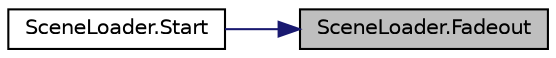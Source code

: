 digraph "SceneLoader.Fadeout"
{
 // LATEX_PDF_SIZE
  edge [fontname="Helvetica",fontsize="10",labelfontname="Helvetica",labelfontsize="10"];
  node [fontname="Helvetica",fontsize="10",shape=record];
  rankdir="RL";
  Node1 [label="SceneLoader.Fadeout",height=0.2,width=0.4,color="black", fillcolor="grey75", style="filled", fontcolor="black",tooltip=" "];
  Node1 -> Node2 [dir="back",color="midnightblue",fontsize="10",style="solid",fontname="Helvetica"];
  Node2 [label="SceneLoader.Start",height=0.2,width=0.4,color="black", fillcolor="white", style="filled",URL="$class_scene_loader.html#af0110202b6e27e67e7659c3911f451a8",tooltip=" "];
}
